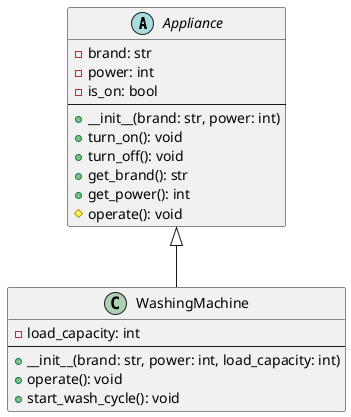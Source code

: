 @startuml appilance_uml

abstract class Appliance {
    - brand: str
    - power: int
    - is_on: bool
    --
    + __init__(brand: str, power: int)
    + turn_on(): void
    + turn_off(): void
    + get_brand(): str
    + get_power(): int
    # operate(): void
}

class WashingMachine {
    - load_capacity: int
    --
    + __init__(brand: str, power: int, load_capacity: int)
    + operate(): void
    + start_wash_cycle(): void
}

Appliance <|-- WashingMachine

@enduml